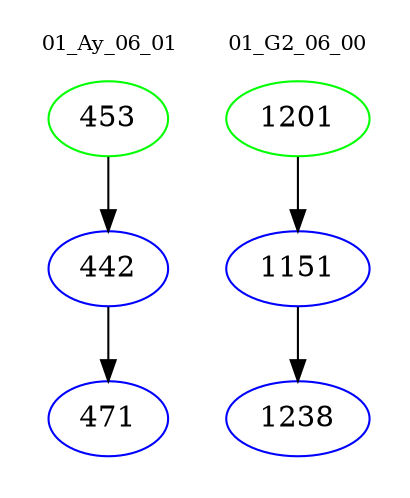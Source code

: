 digraph{
subgraph cluster_0 {
color = white
label = "01_Ay_06_01";
fontsize=10;
T0_453 [label="453", color="green"]
T0_453 -> T0_442 [color="black"]
T0_442 [label="442", color="blue"]
T0_442 -> T0_471 [color="black"]
T0_471 [label="471", color="blue"]
}
subgraph cluster_1 {
color = white
label = "01_G2_06_00";
fontsize=10;
T1_1201 [label="1201", color="green"]
T1_1201 -> T1_1151 [color="black"]
T1_1151 [label="1151", color="blue"]
T1_1151 -> T1_1238 [color="black"]
T1_1238 [label="1238", color="blue"]
}
}
